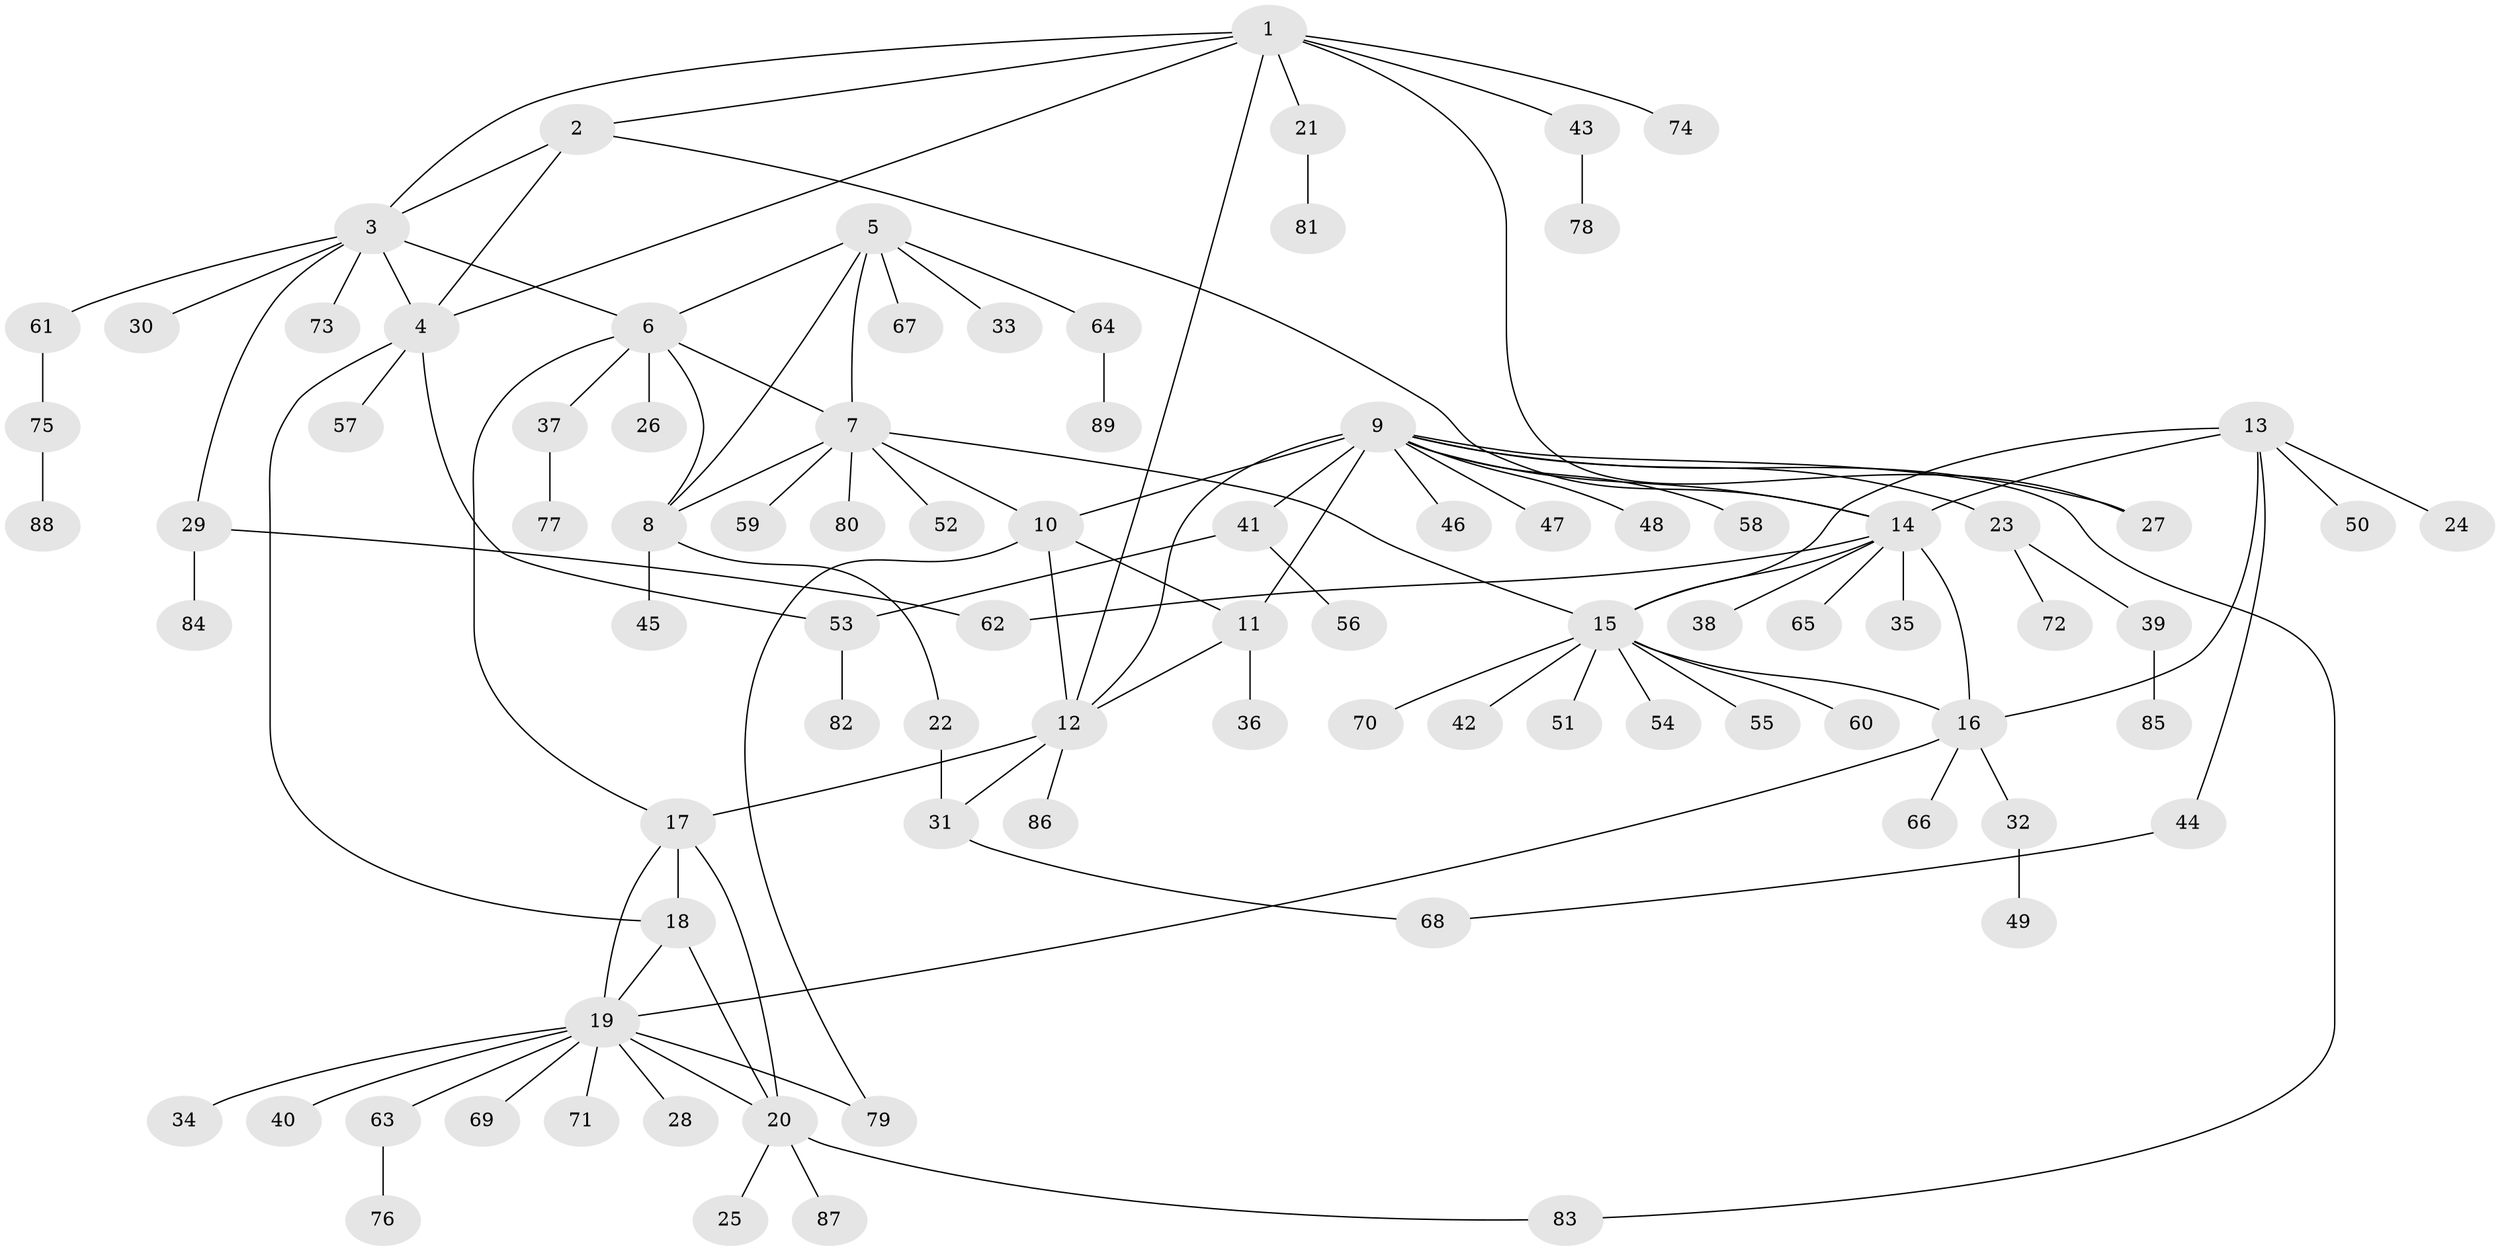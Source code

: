 // coarse degree distribution, {4: 0.11538461538461539, 3: 0.11538461538461539, 1: 0.6538461538461539, 2: 0.038461538461538464, 12: 0.038461538461538464, 10: 0.038461538461538464}
// Generated by graph-tools (version 1.1) at 2025/59/03/04/25 21:59:07]
// undirected, 89 vertices, 116 edges
graph export_dot {
graph [start="1"]
  node [color=gray90,style=filled];
  1;
  2;
  3;
  4;
  5;
  6;
  7;
  8;
  9;
  10;
  11;
  12;
  13;
  14;
  15;
  16;
  17;
  18;
  19;
  20;
  21;
  22;
  23;
  24;
  25;
  26;
  27;
  28;
  29;
  30;
  31;
  32;
  33;
  34;
  35;
  36;
  37;
  38;
  39;
  40;
  41;
  42;
  43;
  44;
  45;
  46;
  47;
  48;
  49;
  50;
  51;
  52;
  53;
  54;
  55;
  56;
  57;
  58;
  59;
  60;
  61;
  62;
  63;
  64;
  65;
  66;
  67;
  68;
  69;
  70;
  71;
  72;
  73;
  74;
  75;
  76;
  77;
  78;
  79;
  80;
  81;
  82;
  83;
  84;
  85;
  86;
  87;
  88;
  89;
  1 -- 2;
  1 -- 3;
  1 -- 4;
  1 -- 12;
  1 -- 21;
  1 -- 27;
  1 -- 43;
  1 -- 74;
  2 -- 3;
  2 -- 4;
  2 -- 14;
  3 -- 4;
  3 -- 6;
  3 -- 29;
  3 -- 30;
  3 -- 61;
  3 -- 73;
  4 -- 18;
  4 -- 53;
  4 -- 57;
  5 -- 6;
  5 -- 7;
  5 -- 8;
  5 -- 33;
  5 -- 64;
  5 -- 67;
  6 -- 7;
  6 -- 8;
  6 -- 17;
  6 -- 26;
  6 -- 37;
  7 -- 8;
  7 -- 10;
  7 -- 15;
  7 -- 52;
  7 -- 59;
  7 -- 80;
  8 -- 22;
  8 -- 45;
  9 -- 10;
  9 -- 11;
  9 -- 12;
  9 -- 14;
  9 -- 23;
  9 -- 27;
  9 -- 41;
  9 -- 46;
  9 -- 47;
  9 -- 48;
  9 -- 58;
  9 -- 83;
  10 -- 11;
  10 -- 12;
  10 -- 79;
  11 -- 12;
  11 -- 36;
  12 -- 17;
  12 -- 31;
  12 -- 86;
  13 -- 14;
  13 -- 15;
  13 -- 16;
  13 -- 24;
  13 -- 44;
  13 -- 50;
  14 -- 15;
  14 -- 16;
  14 -- 35;
  14 -- 38;
  14 -- 62;
  14 -- 65;
  15 -- 16;
  15 -- 42;
  15 -- 51;
  15 -- 54;
  15 -- 55;
  15 -- 60;
  15 -- 70;
  16 -- 19;
  16 -- 32;
  16 -- 66;
  17 -- 18;
  17 -- 19;
  17 -- 20;
  18 -- 19;
  18 -- 20;
  19 -- 20;
  19 -- 28;
  19 -- 34;
  19 -- 40;
  19 -- 63;
  19 -- 69;
  19 -- 71;
  19 -- 79;
  20 -- 25;
  20 -- 83;
  20 -- 87;
  21 -- 81;
  22 -- 31;
  23 -- 39;
  23 -- 72;
  29 -- 62;
  29 -- 84;
  31 -- 68;
  32 -- 49;
  37 -- 77;
  39 -- 85;
  41 -- 53;
  41 -- 56;
  43 -- 78;
  44 -- 68;
  53 -- 82;
  61 -- 75;
  63 -- 76;
  64 -- 89;
  75 -- 88;
}
